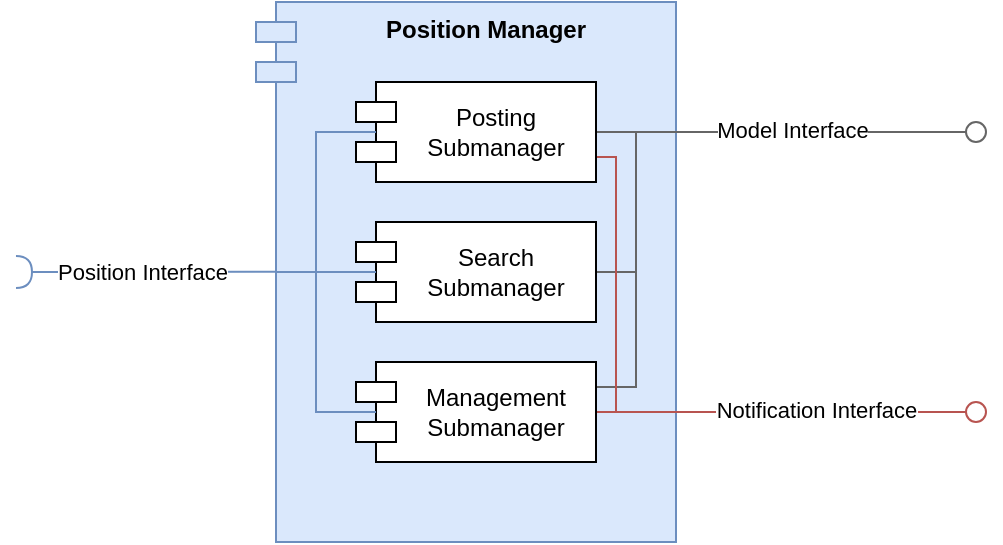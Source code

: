 <mxfile version="26.0.1">
  <diagram name="Page-1" id="JkOp82VKwLNeT5GTGBW8">
    <mxGraphModel grid="1" page="1" gridSize="10" guides="1" tooltips="1" connect="1" arrows="1" fold="1" pageScale="1" pageWidth="827" pageHeight="1169" math="0" shadow="0">
      <root>
        <mxCell id="0" />
        <mxCell id="1" parent="0" />
        <mxCell id="NCb4NILzOj3drCG9ZGjO-1" value="" style="rounded=0;orthogonalLoop=1;jettySize=auto;html=1;endArrow=halfCircle;endFill=0;endSize=6;strokeWidth=1;sketch=0;fillColor=#dae8fc;strokeColor=#6c8ebf;" edge="1" parent="1">
          <mxGeometry relative="1" as="geometry">
            <mxPoint x="170" y="174.86" as="sourcePoint" />
            <mxPoint x="40" y="175" as="targetPoint" />
          </mxGeometry>
        </mxCell>
        <mxCell id="NCb4NILzOj3drCG9ZGjO-2" value="Position Interface" style="edgeLabel;html=1;align=center;verticalAlign=middle;resizable=0;points=[];" connectable="0" vertex="1" parent="NCb4NILzOj3drCG9ZGjO-1">
          <mxGeometry x="0.377" relative="1" as="geometry">
            <mxPoint x="22" as="offset" />
          </mxGeometry>
        </mxCell>
        <mxCell id="NCb4NILzOj3drCG9ZGjO-3" value="&lt;b&gt;Position Manager&lt;/b&gt;" style="shape=module;align=left;spacingLeft=20;align=center;verticalAlign=top;whiteSpace=wrap;html=1;fillColor=#dae8fc;strokeColor=#6c8ebf;" vertex="1" parent="1">
          <mxGeometry x="160" y="40" width="210" height="270" as="geometry" />
        </mxCell>
        <mxCell id="NCb4NILzOj3drCG9ZGjO-4" style="edgeStyle=orthogonalEdgeStyle;rounded=0;orthogonalLoop=1;jettySize=auto;html=1;exitX=1;exitY=0.25;exitDx=0;exitDy=0;entryX=0;entryY=0.5;entryDx=0;entryDy=0;fillColor=#f5f5f5;strokeColor=#666666;endArrow=none;endFill=0;" edge="1" parent="1" source="NCb4NILzOj3drCG9ZGjO-6">
          <mxGeometry relative="1" as="geometry">
            <Array as="points">
              <mxPoint x="350" y="233" />
              <mxPoint x="350" y="105" />
            </Array>
            <mxPoint x="360" y="105" as="targetPoint" />
          </mxGeometry>
        </mxCell>
        <mxCell id="NCb4NILzOj3drCG9ZGjO-5" style="edgeStyle=orthogonalEdgeStyle;rounded=0;orthogonalLoop=1;jettySize=auto;html=1;fillColor=#f8cecc;strokeColor=#b85450;endArrow=none;endFill=0;" edge="1" parent="1" source="NCb4NILzOj3drCG9ZGjO-6">
          <mxGeometry relative="1" as="geometry">
            <mxPoint x="381" y="245" as="targetPoint" />
          </mxGeometry>
        </mxCell>
        <mxCell id="NCb4NILzOj3drCG9ZGjO-6" value="Management&lt;div&gt;Submanager&lt;/div&gt;" style="shape=module;align=left;spacingLeft=20;align=center;verticalAlign=middle;whiteSpace=wrap;html=1;" vertex="1" parent="1">
          <mxGeometry x="210" y="220" width="120" height="50" as="geometry" />
        </mxCell>
        <mxCell id="NCb4NILzOj3drCG9ZGjO-7" style="edgeStyle=orthogonalEdgeStyle;rounded=0;orthogonalLoop=1;jettySize=auto;html=1;exitX=1;exitY=0.5;exitDx=0;exitDy=0;entryX=0;entryY=0.5;entryDx=0;entryDy=0;endArrow=none;endFill=0;fillColor=#f5f5f5;strokeColor=#666666;" edge="1" parent="1" source="NCb4NILzOj3drCG9ZGjO-8">
          <mxGeometry relative="1" as="geometry">
            <Array as="points">
              <mxPoint x="350" y="175" />
              <mxPoint x="350" y="105" />
            </Array>
            <mxPoint x="360" y="105" as="targetPoint" />
          </mxGeometry>
        </mxCell>
        <mxCell id="NCb4NILzOj3drCG9ZGjO-8" value="Search&lt;div&gt;Submanager&lt;/div&gt;" style="shape=module;align=left;spacingLeft=20;align=center;verticalAlign=middle;whiteSpace=wrap;html=1;" vertex="1" parent="1">
          <mxGeometry x="210" y="150" width="120" height="50" as="geometry" />
        </mxCell>
        <mxCell id="NCb4NILzOj3drCG9ZGjO-9" style="edgeStyle=orthogonalEdgeStyle;rounded=0;orthogonalLoop=1;jettySize=auto;html=1;exitX=1;exitY=0.5;exitDx=0;exitDy=0;endArrow=none;endFill=0;fillColor=#f5f5f5;strokeColor=#666666;" edge="1" parent="1" source="NCb4NILzOj3drCG9ZGjO-11">
          <mxGeometry relative="1" as="geometry">
            <Array as="points" />
            <mxPoint x="380" y="105" as="targetPoint" />
          </mxGeometry>
        </mxCell>
        <mxCell id="NCb4NILzOj3drCG9ZGjO-10" style="edgeStyle=orthogonalEdgeStyle;rounded=0;orthogonalLoop=1;jettySize=auto;html=1;exitX=1;exitY=0.75;exitDx=0;exitDy=0;fillColor=#f8cecc;strokeColor=#b85450;endArrow=none;endFill=0;" edge="1" parent="1" source="NCb4NILzOj3drCG9ZGjO-11">
          <mxGeometry relative="1" as="geometry">
            <mxPoint x="380" y="245" as="targetPoint" />
            <Array as="points">
              <mxPoint x="340" y="118" />
              <mxPoint x="340" y="245" />
            </Array>
          </mxGeometry>
        </mxCell>
        <mxCell id="NCb4NILzOj3drCG9ZGjO-11" value="Posting&lt;div&gt;Submanager&lt;/div&gt;" style="shape=module;align=left;spacingLeft=20;align=center;verticalAlign=middle;whiteSpace=wrap;html=1;" vertex="1" parent="1">
          <mxGeometry x="210" y="80" width="120" height="50" as="geometry" />
        </mxCell>
        <mxCell id="NCb4NILzOj3drCG9ZGjO-12" value="" style="ellipse;whiteSpace=wrap;html=1;align=center;aspect=fixed;fillColor=none;strokeColor=none;resizable=0;perimeter=centerPerimeter;rotatable=0;allowArrows=0;points=[];outlineConnect=1;" vertex="1" parent="1">
          <mxGeometry x="484" y="100" width="10" height="10" as="geometry" />
        </mxCell>
        <mxCell id="NCb4NILzOj3drCG9ZGjO-13" value="" style="ellipse;whiteSpace=wrap;html=1;align=center;aspect=fixed;fillColor=none;strokeColor=none;resizable=0;perimeter=centerPerimeter;rotatable=0;allowArrows=0;points=[];outlineConnect=1;" vertex="1" parent="1">
          <mxGeometry x="484" y="240" width="10" height="10" as="geometry" />
        </mxCell>
        <mxCell id="NCb4NILzOj3drCG9ZGjO-14" value="" style="rounded=0;orthogonalLoop=1;jettySize=auto;html=1;endArrow=oval;endFill=0;sketch=0;sourcePerimeterSpacing=0;targetPerimeterSpacing=0;endSize=10;exitX=1;exitY=0.862;exitDx=0;exitDy=0;exitPerimeter=0;fillColor=#f5f5f5;strokeColor=#666666;" edge="1" parent="1">
          <mxGeometry relative="1" as="geometry">
            <mxPoint x="380" y="105" as="sourcePoint" />
            <mxPoint x="520" y="105" as="targetPoint" />
          </mxGeometry>
        </mxCell>
        <mxCell id="NCb4NILzOj3drCG9ZGjO-15" value="Model Interface" style="edgeLabel;html=1;align=center;verticalAlign=middle;resizable=0;points=[];" connectable="0" vertex="1" parent="NCb4NILzOj3drCG9ZGjO-14">
          <mxGeometry x="-0.343" relative="1" as="geometry">
            <mxPoint x="2" y="-1" as="offset" />
          </mxGeometry>
        </mxCell>
        <mxCell id="NCb4NILzOj3drCG9ZGjO-16" value="" style="rounded=0;orthogonalLoop=1;jettySize=auto;html=1;endArrow=oval;endFill=0;sketch=0;sourcePerimeterSpacing=0;targetPerimeterSpacing=0;endSize=10;exitX=1;exitY=0.862;exitDx=0;exitDy=0;exitPerimeter=0;fillColor=#f8cecc;strokeColor=#b85450;" edge="1" parent="1">
          <mxGeometry relative="1" as="geometry">
            <mxPoint x="380" y="245" as="sourcePoint" />
            <mxPoint x="520" y="245" as="targetPoint" />
          </mxGeometry>
        </mxCell>
        <mxCell id="NCb4NILzOj3drCG9ZGjO-17" value="Notification Interface" style="edgeLabel;html=1;align=center;verticalAlign=middle;resizable=0;points=[];" connectable="0" vertex="1" parent="NCb4NILzOj3drCG9ZGjO-16">
          <mxGeometry x="-0.343" relative="1" as="geometry">
            <mxPoint x="14" y="-1" as="offset" />
          </mxGeometry>
        </mxCell>
        <mxCell id="7lVD8dLjmogwI8tqyIe3-1" style="edgeStyle=orthogonalEdgeStyle;rounded=0;orthogonalLoop=1;jettySize=auto;html=1;exitX=0;exitY=0.5;exitDx=10;exitDy=0;exitPerimeter=0;entryX=0.084;entryY=0.508;entryDx=0;entryDy=0;entryPerimeter=0;endArrow=none;endFill=0;fillColor=#dae8fc;strokeColor=#6c8ebf;" edge="1" parent="1">
          <mxGeometry relative="1" as="geometry">
            <Array as="points">
              <mxPoint x="190" y="175" />
              <mxPoint x="190" y="105" />
            </Array>
            <mxPoint x="170" y="175" as="sourcePoint" />
            <mxPoint x="220" y="105" as="targetPoint" />
          </mxGeometry>
        </mxCell>
        <mxCell id="7lVD8dLjmogwI8tqyIe3-2" style="edgeStyle=orthogonalEdgeStyle;rounded=0;orthogonalLoop=1;jettySize=auto;html=1;exitX=0;exitY=0.5;exitDx=10;exitDy=0;exitPerimeter=0;entryX=0.082;entryY=0.5;entryDx=0;entryDy=0;entryPerimeter=0;endArrow=none;endFill=0;fillColor=#dae8fc;strokeColor=#6c8ebf;" edge="1" parent="1">
          <mxGeometry relative="1" as="geometry">
            <Array as="points">
              <mxPoint x="200" y="175" />
              <mxPoint x="200" y="175" />
            </Array>
            <mxPoint x="170" y="175" as="sourcePoint" />
            <mxPoint x="220" y="175" as="targetPoint" />
          </mxGeometry>
        </mxCell>
        <mxCell id="7lVD8dLjmogwI8tqyIe3-3" style="edgeStyle=orthogonalEdgeStyle;rounded=0;orthogonalLoop=1;jettySize=auto;html=1;exitX=0;exitY=0.5;exitDx=10;exitDy=0;exitPerimeter=0;endArrow=none;endFill=0;fillColor=#dae8fc;strokeColor=#6c8ebf;" edge="1" parent="1">
          <mxGeometry relative="1" as="geometry">
            <Array as="points">
              <mxPoint x="190" y="175" />
              <mxPoint x="190" y="245" />
            </Array>
            <mxPoint x="170" y="175" as="sourcePoint" />
            <mxPoint x="220" y="245" as="targetPoint" />
          </mxGeometry>
        </mxCell>
      </root>
    </mxGraphModel>
  </diagram>
</mxfile>
